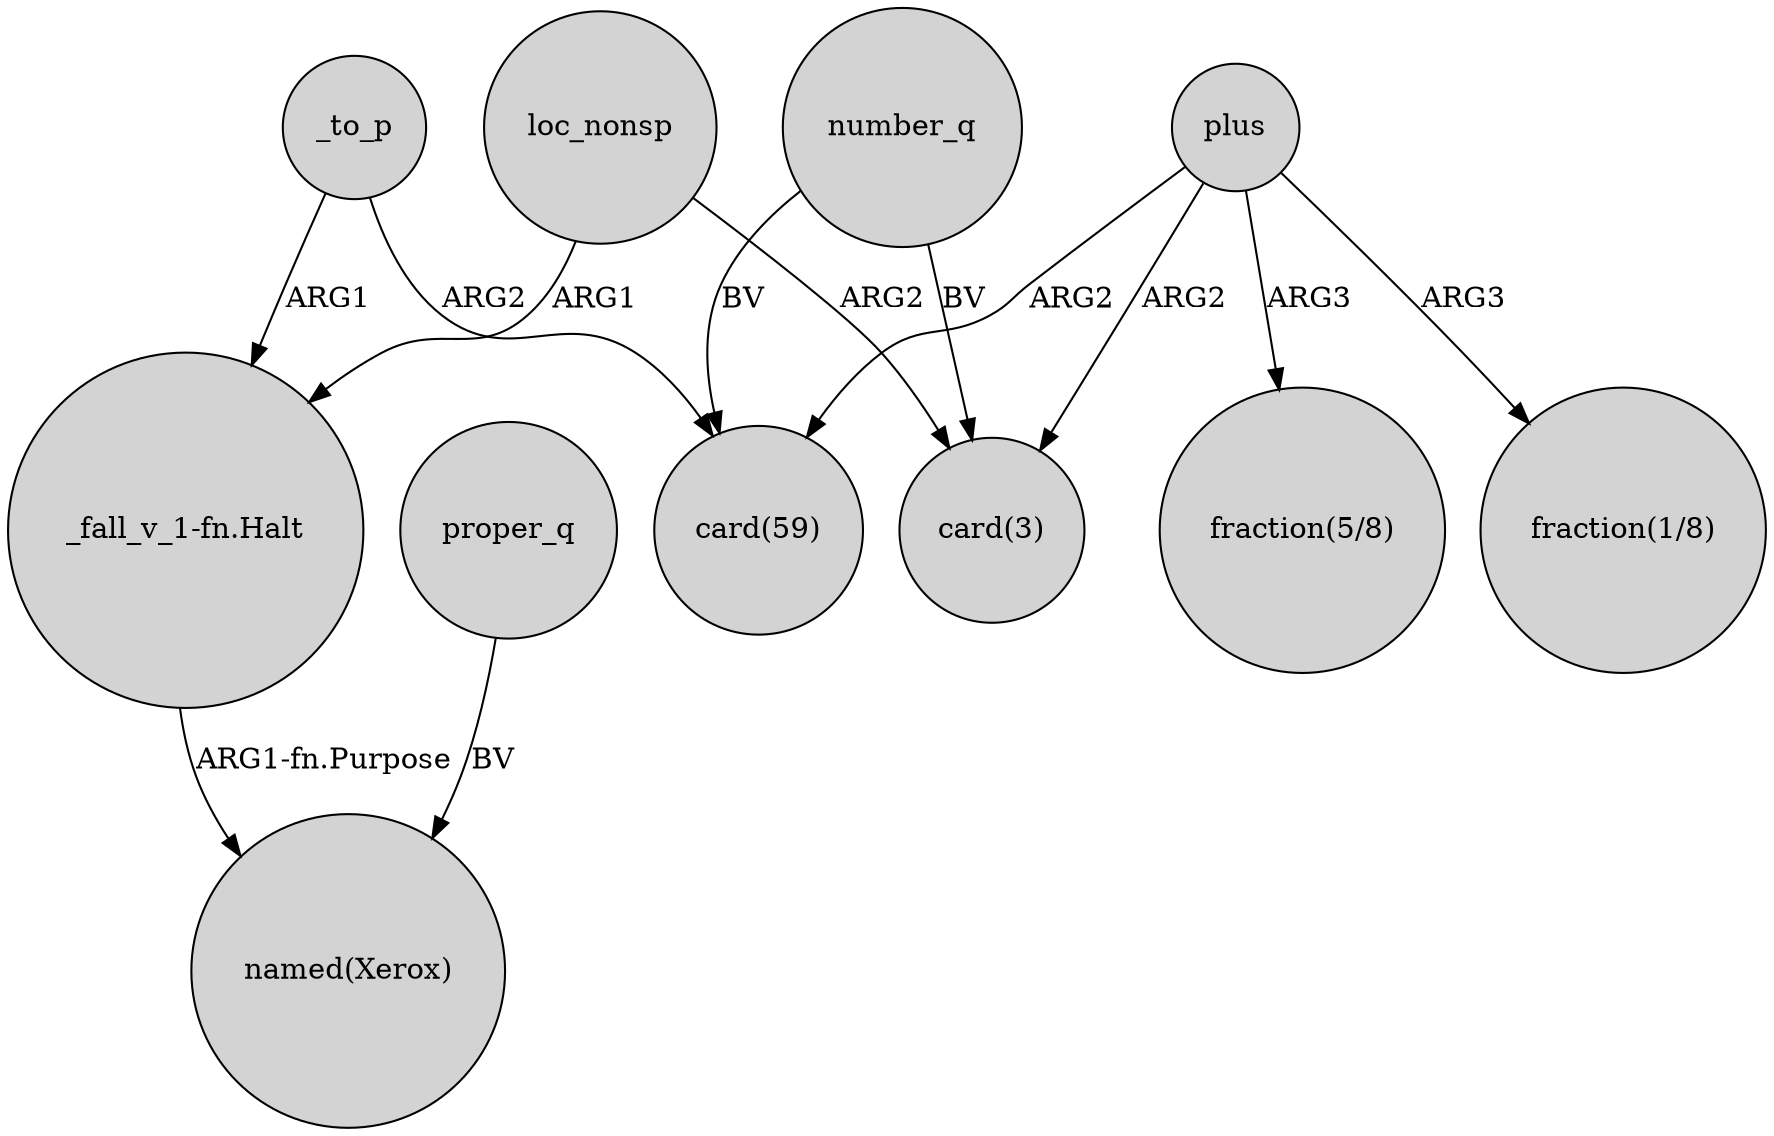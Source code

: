 digraph {
	node [shape=circle style=filled]
	_to_p -> "_fall_v_1-fn.Halt" [label=ARG1]
	plus -> "card(59)" [label=ARG2]
	plus -> "card(3)" [label=ARG2]
	_to_p -> "card(59)" [label=ARG2]
	proper_q -> "named(Xerox)" [label=BV]
	number_q -> "card(3)" [label=BV]
	number_q -> "card(59)" [label=BV]
	"_fall_v_1-fn.Halt" -> "named(Xerox)" [label="ARG1-fn.Purpose"]
	plus -> "fraction(5/8)" [label=ARG3]
	loc_nonsp -> "_fall_v_1-fn.Halt" [label=ARG1]
	loc_nonsp -> "card(3)" [label=ARG2]
	plus -> "fraction(1/8)" [label=ARG3]
}
